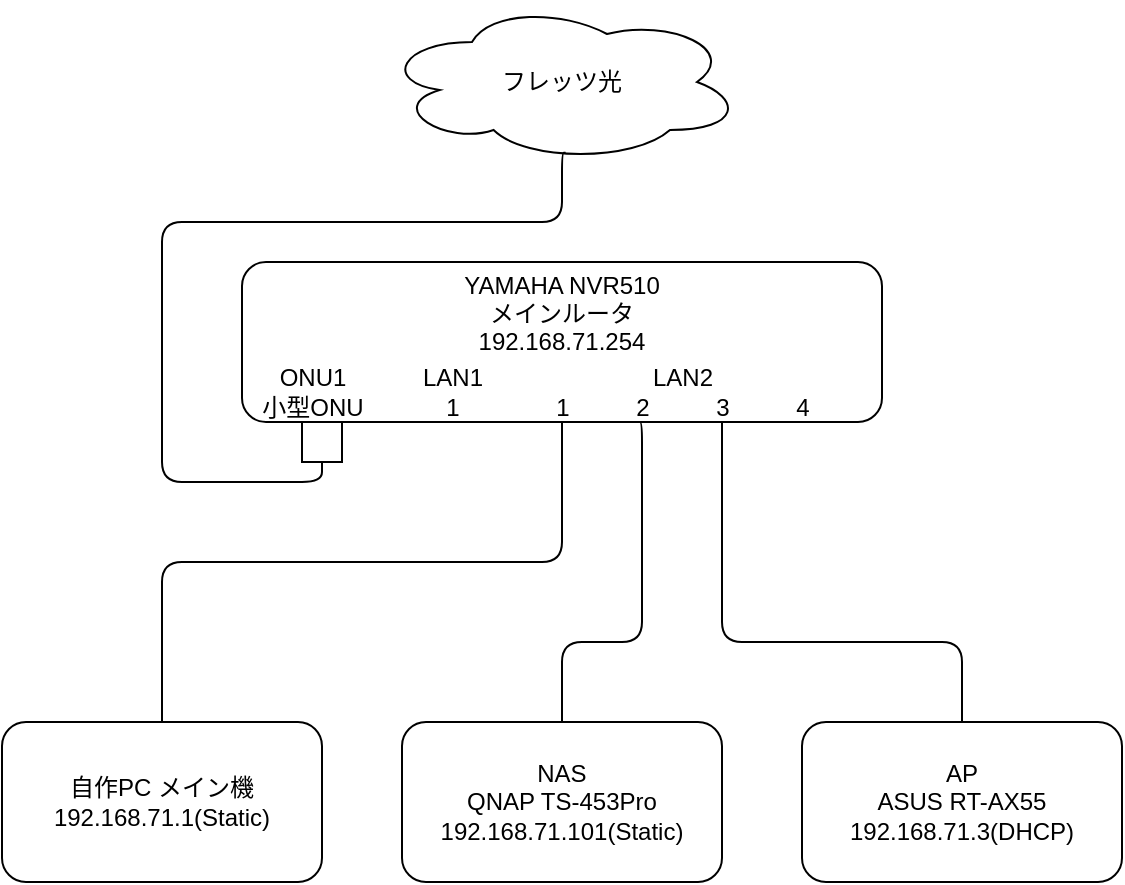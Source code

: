 <mxfile>
    <diagram id="5RsbuoHPSXt0-KyDSl4o" name="ページ1">
        <mxGraphModel dx="1375" dy="917" grid="1" gridSize="10" guides="1" tooltips="1" connect="1" arrows="1" fold="1" page="1" pageScale="1" pageWidth="827" pageHeight="1169" math="0" shadow="0">
            <root>
                <mxCell id="0"/>
                <mxCell id="1" parent="0"/>
                <mxCell id="18" style="edgeStyle=orthogonalEdgeStyle;html=1;entryX=0.5;entryY=0;entryDx=0;entryDy=0;endArrow=none;endFill=0;" edge="1" parent="1" source="2" target="16">
                    <mxGeometry relative="1" as="geometry">
                        <Array as="points">
                            <mxPoint x="400" y="280"/>
                            <mxPoint x="200" y="280"/>
                        </Array>
                    </mxGeometry>
                </mxCell>
                <mxCell id="19" style="edgeStyle=orthogonalEdgeStyle;html=1;entryX=0.5;entryY=0;entryDx=0;entryDy=0;endArrow=none;endFill=0;" edge="1" parent="1" target="15">
                    <mxGeometry relative="1" as="geometry">
                        <mxPoint x="438" y="210" as="sourcePoint"/>
                        <Array as="points">
                            <mxPoint x="440" y="210"/>
                            <mxPoint x="440" y="320"/>
                            <mxPoint x="400" y="320"/>
                        </Array>
                    </mxGeometry>
                </mxCell>
                <mxCell id="20" style="edgeStyle=orthogonalEdgeStyle;html=1;entryX=0.5;entryY=0;entryDx=0;entryDy=0;endArrow=none;endFill=0;" edge="1" parent="1" source="2" target="17">
                    <mxGeometry relative="1" as="geometry">
                        <mxPoint x="440" y="210" as="sourcePoint"/>
                        <Array as="points">
                            <mxPoint x="480" y="320"/>
                            <mxPoint x="600" y="320"/>
                        </Array>
                    </mxGeometry>
                </mxCell>
                <mxCell id="2" value="YAMAHA NVR510&lt;br&gt;メインルータ&lt;br&gt;&amp;nbsp;192.168.71.254&amp;nbsp;&lt;br&gt;&lt;br&gt;&amp;nbsp;" style="rounded=1;whiteSpace=wrap;html=1;" vertex="1" parent="1">
                    <mxGeometry x="240" y="130" width="320" height="80" as="geometry"/>
                </mxCell>
                <mxCell id="3" value="フレッツ光" style="ellipse;shape=cloud;whiteSpace=wrap;html=1;" vertex="1" parent="1">
                    <mxGeometry x="310" width="180" height="80" as="geometry"/>
                </mxCell>
                <mxCell id="10" style="edgeStyle=orthogonalEdgeStyle;html=1;entryX=0.51;entryY=0.942;entryDx=0;entryDy=0;entryPerimeter=0;endArrow=none;endFill=0;" edge="1" parent="1" source="4" target="3">
                    <mxGeometry relative="1" as="geometry">
                        <mxPoint x="310" y="300" as="targetPoint"/>
                        <Array as="points">
                            <mxPoint x="280" y="240"/>
                            <mxPoint x="200" y="240"/>
                            <mxPoint x="200" y="110"/>
                            <mxPoint x="400" y="110"/>
                            <mxPoint x="400" y="75"/>
                        </Array>
                    </mxGeometry>
                </mxCell>
                <mxCell id="4" value="" style="rounded=0;whiteSpace=wrap;html=1;" vertex="1" parent="1">
                    <mxGeometry x="270" y="210" width="20" height="20" as="geometry"/>
                </mxCell>
                <mxCell id="12" value="ONU1&lt;br&gt;小型ONU" style="text;html=1;align=center;verticalAlign=middle;resizable=0;points=[];autosize=1;strokeColor=none;fillColor=none;" vertex="1" parent="1">
                    <mxGeometry x="240" y="180" width="70" height="30" as="geometry"/>
                </mxCell>
                <mxCell id="15" value="NAS&lt;br&gt;QNAP TS-453Pro&lt;br&gt;192.168.71.101(Static)" style="rounded=1;whiteSpace=wrap;html=1;" vertex="1" parent="1">
                    <mxGeometry x="320" y="360" width="160" height="80" as="geometry"/>
                </mxCell>
                <mxCell id="16" value="自作PC メイン機&lt;br&gt;192.168.71.1(Static)" style="rounded=1;whiteSpace=wrap;html=1;" vertex="1" parent="1">
                    <mxGeometry x="120" y="360" width="160" height="80" as="geometry"/>
                </mxCell>
                <mxCell id="17" value="AP&lt;br&gt;ASUS RT-AX55&lt;br&gt;192.168.71.3(DHCP)" style="rounded=1;whiteSpace=wrap;html=1;" vertex="1" parent="1">
                    <mxGeometry x="520" y="360" width="160" height="80" as="geometry"/>
                </mxCell>
                <mxCell id="21" value="LAN2&lt;br&gt;1&amp;nbsp; &amp;nbsp; &amp;nbsp; &amp;nbsp; &amp;nbsp; 2&amp;nbsp; &amp;nbsp; &amp;nbsp; &amp;nbsp; &amp;nbsp; 3&amp;nbsp; &amp;nbsp; &amp;nbsp; &amp;nbsp; &amp;nbsp; 4" style="text;html=1;align=center;verticalAlign=middle;resizable=0;points=[];autosize=1;strokeColor=none;fillColor=none;" vertex="1" parent="1">
                    <mxGeometry x="390" y="180" width="140" height="30" as="geometry"/>
                </mxCell>
                <mxCell id="22" value="LAN1&lt;br&gt;1" style="text;html=1;align=center;verticalAlign=middle;resizable=0;points=[];autosize=1;strokeColor=none;fillColor=none;" vertex="1" parent="1">
                    <mxGeometry x="320" y="180" width="50" height="30" as="geometry"/>
                </mxCell>
            </root>
        </mxGraphModel>
    </diagram>
</mxfile>